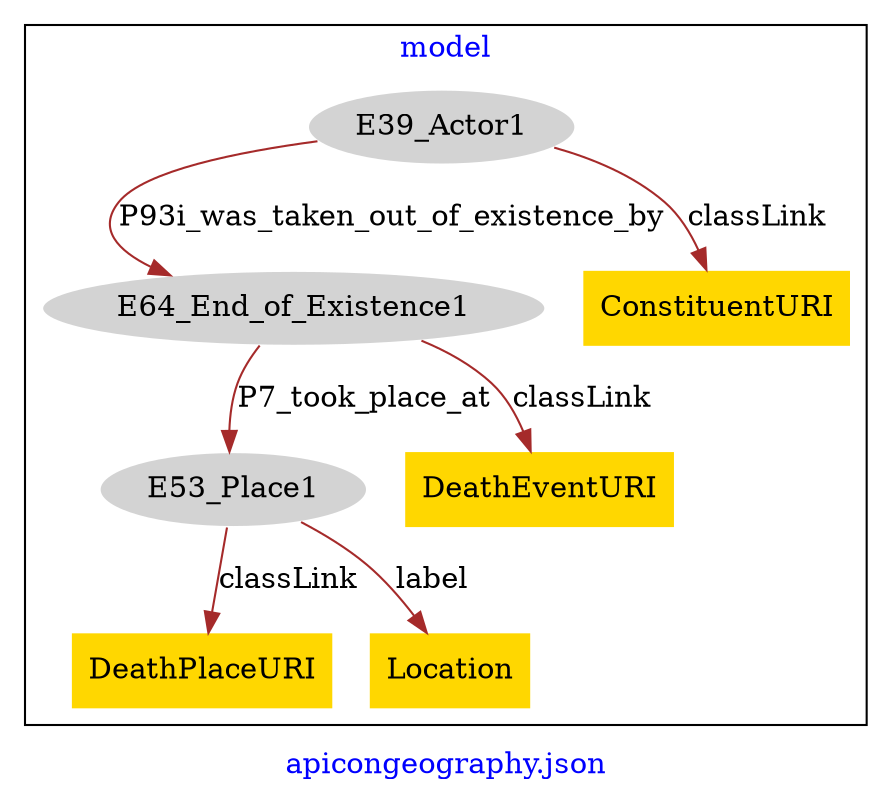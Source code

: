 digraph n0 {
fontcolor="blue"
remincross="true"
label="apicongeography.json"
subgraph cluster {
label="model"
n2[style="filled",color="white",fillcolor="lightgray",label="E39_Actor1"];
n3[style="filled",color="white",fillcolor="lightgray",label="E64_End_of_Existence1"];
n4[style="filled",color="white",fillcolor="lightgray",label="E53_Place1"];
n5[shape="plaintext",style="filled",fillcolor="gold",label="ConstituentURI"];
n6[shape="plaintext",style="filled",fillcolor="gold",label="DeathPlaceURI"];
n7[shape="plaintext",style="filled",fillcolor="gold",label="DeathEventURI"];
n8[shape="plaintext",style="filled",fillcolor="gold",label="Location"];
}
n2 -> n3[color="brown",fontcolor="black",label="P93i_was_taken_out_of_existence_by"]
n3 -> n4[color="brown",fontcolor="black",label="P7_took_place_at"]
n2 -> n5[color="brown",fontcolor="black",label="classLink"]
n4 -> n6[color="brown",fontcolor="black",label="classLink"]
n3 -> n7[color="brown",fontcolor="black",label="classLink"]
n4 -> n8[color="brown",fontcolor="black",label="label"]
}
